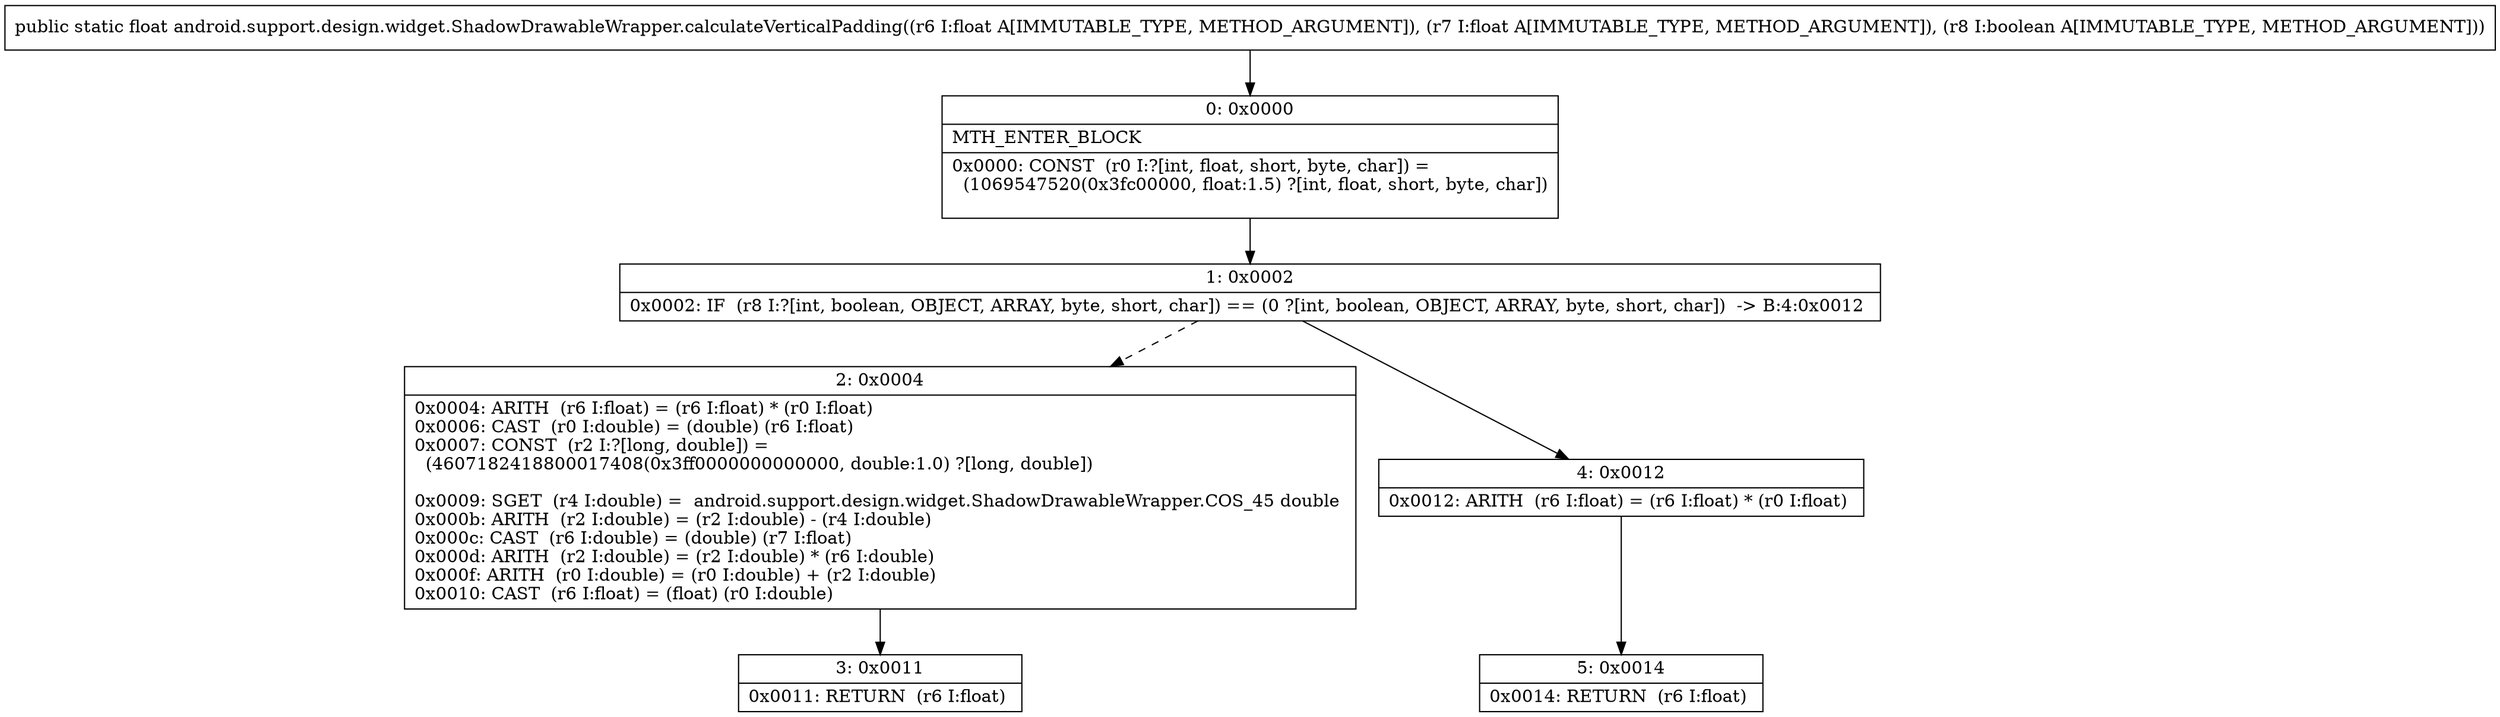 digraph "CFG forandroid.support.design.widget.ShadowDrawableWrapper.calculateVerticalPadding(FFZ)F" {
Node_0 [shape=record,label="{0\:\ 0x0000|MTH_ENTER_BLOCK\l|0x0000: CONST  (r0 I:?[int, float, short, byte, char]) = \l  (1069547520(0x3fc00000, float:1.5) ?[int, float, short, byte, char])\l \l}"];
Node_1 [shape=record,label="{1\:\ 0x0002|0x0002: IF  (r8 I:?[int, boolean, OBJECT, ARRAY, byte, short, char]) == (0 ?[int, boolean, OBJECT, ARRAY, byte, short, char])  \-\> B:4:0x0012 \l}"];
Node_2 [shape=record,label="{2\:\ 0x0004|0x0004: ARITH  (r6 I:float) = (r6 I:float) * (r0 I:float) \l0x0006: CAST  (r0 I:double) = (double) (r6 I:float) \l0x0007: CONST  (r2 I:?[long, double]) = \l  (4607182418800017408(0x3ff0000000000000, double:1.0) ?[long, double])\l \l0x0009: SGET  (r4 I:double) =  android.support.design.widget.ShadowDrawableWrapper.COS_45 double \l0x000b: ARITH  (r2 I:double) = (r2 I:double) \- (r4 I:double) \l0x000c: CAST  (r6 I:double) = (double) (r7 I:float) \l0x000d: ARITH  (r2 I:double) = (r2 I:double) * (r6 I:double) \l0x000f: ARITH  (r0 I:double) = (r0 I:double) + (r2 I:double) \l0x0010: CAST  (r6 I:float) = (float) (r0 I:double) \l}"];
Node_3 [shape=record,label="{3\:\ 0x0011|0x0011: RETURN  (r6 I:float) \l}"];
Node_4 [shape=record,label="{4\:\ 0x0012|0x0012: ARITH  (r6 I:float) = (r6 I:float) * (r0 I:float) \l}"];
Node_5 [shape=record,label="{5\:\ 0x0014|0x0014: RETURN  (r6 I:float) \l}"];
MethodNode[shape=record,label="{public static float android.support.design.widget.ShadowDrawableWrapper.calculateVerticalPadding((r6 I:float A[IMMUTABLE_TYPE, METHOD_ARGUMENT]), (r7 I:float A[IMMUTABLE_TYPE, METHOD_ARGUMENT]), (r8 I:boolean A[IMMUTABLE_TYPE, METHOD_ARGUMENT])) }"];
MethodNode -> Node_0;
Node_0 -> Node_1;
Node_1 -> Node_2[style=dashed];
Node_1 -> Node_4;
Node_2 -> Node_3;
Node_4 -> Node_5;
}

